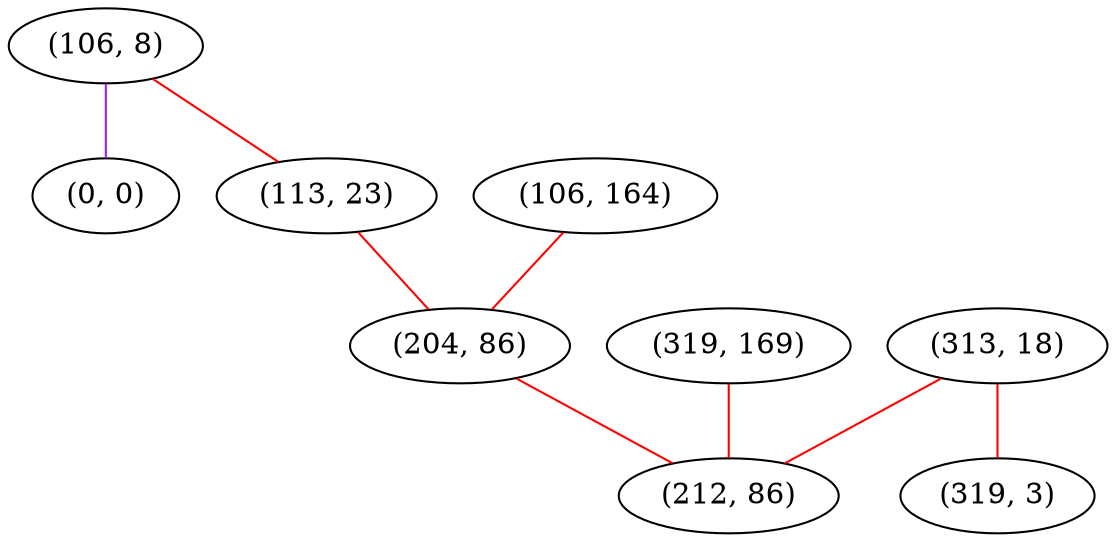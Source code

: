 graph "" {
"(106, 8)";
"(0, 0)";
"(106, 164)";
"(319, 169)";
"(313, 18)";
"(113, 23)";
"(319, 3)";
"(204, 86)";
"(212, 86)";
"(106, 8)" -- "(0, 0)"  [color=purple, key=0, weight=4];
"(106, 8)" -- "(113, 23)"  [color=red, key=0, weight=1];
"(106, 164)" -- "(204, 86)"  [color=red, key=0, weight=1];
"(319, 169)" -- "(212, 86)"  [color=red, key=0, weight=1];
"(313, 18)" -- "(319, 3)"  [color=red, key=0, weight=1];
"(313, 18)" -- "(212, 86)"  [color=red, key=0, weight=1];
"(113, 23)" -- "(204, 86)"  [color=red, key=0, weight=1];
"(204, 86)" -- "(212, 86)"  [color=red, key=0, weight=1];
}
